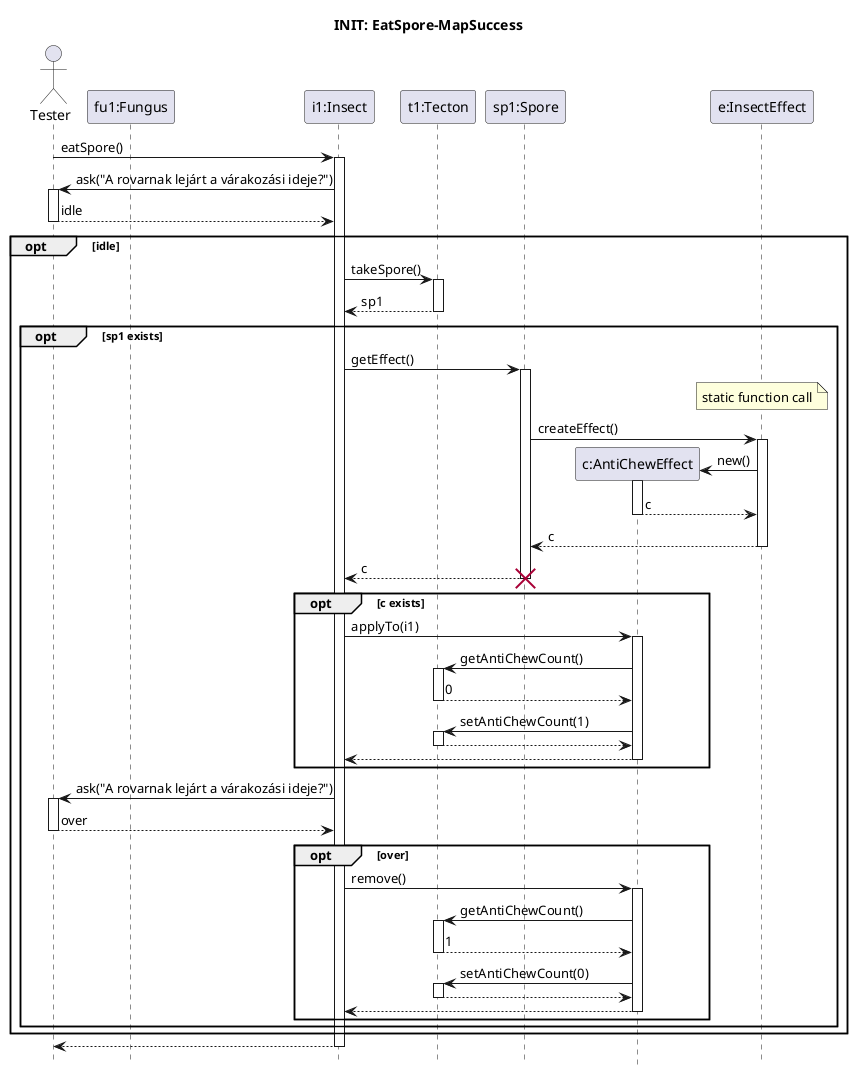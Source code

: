 @startuml Eat-spore/get-get-anticheweffect
hide footbox

title INIT: EatSpore-MapSuccess

actor Tester as S

participant "fu1:Fungus" as fu1
participant "i1:Insect" as i1
participant "t1:Tecton" as t1
participant "sp1:Spore" as sp1
participant "c:AntiChewEffect" as c
participant "e:InsectEffect" as e

S -> i1 : eatSpore()
activate i1

S <- i1 : ask("A rovarnak lejárt a várakozási ideje?")
activate S
return idle

opt idle
    i1 -> t1 : takeSpore()
    activate t1

    return sp1

    opt sp1 exists
        i1 -> sp1 : getEffect()
        note over e : static function call
        activate sp1

        sp1 -> e : createEffect()
        activate e

        create c
        e -> c : new()
        activate c

        return c

        return c
        return c
        destroy sp1

        opt c exists
            i1 -> c : applyTo(i1)
            activate c
            c -> t1 : getAntiChewCount()
            activate t1
            return 0

            c -> t1 : setAntiChewCount(1)
            activate t1
            return

            return
        end
        i1 -> S : ask("A rovarnak lejárt a várakozási ideje?")
        activate S
        return over

        opt over
            i1 -> c : remove()
            activate c
            
            c -> t1 : getAntiChewCount()
            activate t1
            return 1

            c -> t1 : setAntiChewCount(0)
            activate t1
            return

            return    
        end

    end
end

return

@enduml